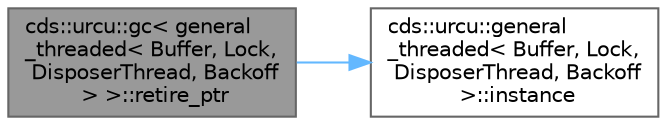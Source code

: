 digraph "cds::urcu::gc&lt; general_threaded&lt; Buffer, Lock, DisposerThread, Backoff &gt; &gt;::retire_ptr"
{
 // LATEX_PDF_SIZE
  bgcolor="transparent";
  edge [fontname=Helvetica,fontsize=10,labelfontname=Helvetica,labelfontsize=10];
  node [fontname=Helvetica,fontsize=10,shape=box,height=0.2,width=0.4];
  rankdir="LR";
  Node1 [id="Node000001",label="cds::urcu::gc\< general\l_threaded\< Buffer, Lock,\l DisposerThread, Backoff\l \> \>::retire_ptr",height=0.2,width=0.4,color="gray40", fillcolor="grey60", style="filled", fontcolor="black",tooltip="Retires pointer p of type retired_ptr"];
  Node1 -> Node2 [id="edge1_Node000001_Node000002",color="steelblue1",style="solid",tooltip=" "];
  Node2 [id="Node000002",label="cds::urcu::general\l_threaded\< Buffer, Lock,\l DisposerThread, Backoff\l \>::instance",height=0.2,width=0.4,color="grey40", fillcolor="white", style="filled",URL="$classcds_1_1urcu_1_1general__threaded.html#a905811bc82c2ff7d61385d6fc21f77ce",tooltip=" "];
}

